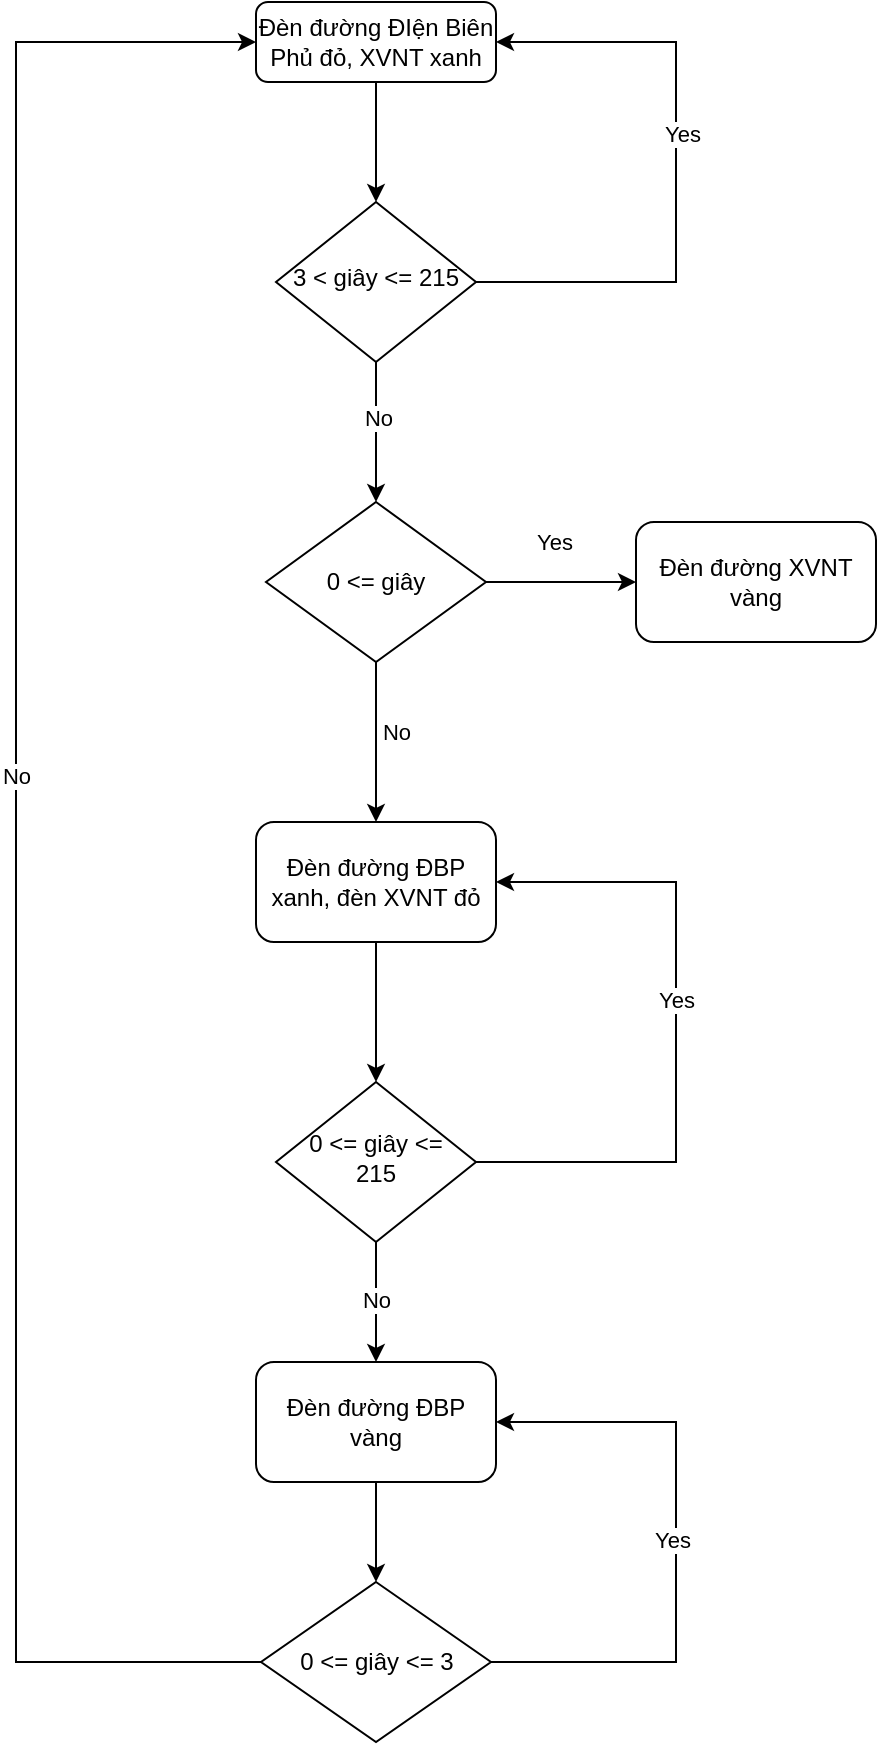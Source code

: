 <mxfile version="24.8.3">
  <diagram id="C5RBs43oDa-KdzZeNtuy" name="Page-1">
    <mxGraphModel dx="1957" dy="1003" grid="1" gridSize="10" guides="1" tooltips="1" connect="1" arrows="1" fold="1" page="1" pageScale="1" pageWidth="827" pageHeight="1169" math="0" shadow="0">
      <root>
        <mxCell id="WIyWlLk6GJQsqaUBKTNV-0" />
        <mxCell id="WIyWlLk6GJQsqaUBKTNV-1" parent="WIyWlLk6GJQsqaUBKTNV-0" />
        <mxCell id="WIyWlLk6GJQsqaUBKTNV-3" value="Đèn đường ĐIện Biên Phủ đỏ, XVNT xanh" style="rounded=1;whiteSpace=wrap;html=1;fontSize=12;glass=0;strokeWidth=1;shadow=0;" parent="WIyWlLk6GJQsqaUBKTNV-1" vertex="1">
          <mxGeometry x="160" y="70" width="120" height="40" as="geometry" />
        </mxCell>
        <mxCell id="WIyWlLk6GJQsqaUBKTNV-6" value="3 &amp;lt; giây &amp;lt;= 215" style="rhombus;whiteSpace=wrap;html=1;shadow=0;fontFamily=Helvetica;fontSize=12;align=center;strokeWidth=1;spacing=6;spacingTop=-4;" parent="WIyWlLk6GJQsqaUBKTNV-1" vertex="1">
          <mxGeometry x="170" y="170" width="100" height="80" as="geometry" />
        </mxCell>
        <mxCell id="oDgfZgr6AozwxmRGZhZa-2" value="" style="edgeStyle=orthogonalEdgeStyle;rounded=0;orthogonalLoop=1;jettySize=auto;html=1;" edge="1" parent="WIyWlLk6GJQsqaUBKTNV-1" source="oDgfZgr6AozwxmRGZhZa-0" target="oDgfZgr6AozwxmRGZhZa-1">
          <mxGeometry relative="1" as="geometry" />
        </mxCell>
        <mxCell id="oDgfZgr6AozwxmRGZhZa-3" value="Yes" style="edgeLabel;html=1;align=center;verticalAlign=middle;resizable=0;points=[];" vertex="1" connectable="0" parent="oDgfZgr6AozwxmRGZhZa-2">
          <mxGeometry x="-0.109" y="-4" relative="1" as="geometry">
            <mxPoint y="-24" as="offset" />
          </mxGeometry>
        </mxCell>
        <mxCell id="oDgfZgr6AozwxmRGZhZa-5" value="" style="edgeStyle=orthogonalEdgeStyle;rounded=0;orthogonalLoop=1;jettySize=auto;html=1;" edge="1" parent="WIyWlLk6GJQsqaUBKTNV-1" source="oDgfZgr6AozwxmRGZhZa-0" target="oDgfZgr6AozwxmRGZhZa-4">
          <mxGeometry relative="1" as="geometry" />
        </mxCell>
        <mxCell id="oDgfZgr6AozwxmRGZhZa-6" value="No" style="edgeLabel;html=1;align=center;verticalAlign=middle;resizable=0;points=[];" vertex="1" connectable="0" parent="oDgfZgr6AozwxmRGZhZa-5">
          <mxGeometry x="-0.132" y="4" relative="1" as="geometry">
            <mxPoint x="6" as="offset" />
          </mxGeometry>
        </mxCell>
        <mxCell id="oDgfZgr6AozwxmRGZhZa-0" value="0 &amp;lt;= giây" style="rhombus;whiteSpace=wrap;html=1;" vertex="1" parent="WIyWlLk6GJQsqaUBKTNV-1">
          <mxGeometry x="165" y="320" width="110" height="80" as="geometry" />
        </mxCell>
        <mxCell id="oDgfZgr6AozwxmRGZhZa-1" value="Đèn đường XVNT vàng" style="rounded=1;whiteSpace=wrap;html=1;" vertex="1" parent="WIyWlLk6GJQsqaUBKTNV-1">
          <mxGeometry x="350" y="330" width="120" height="60" as="geometry" />
        </mxCell>
        <mxCell id="oDgfZgr6AozwxmRGZhZa-23" value="" style="edgeStyle=orthogonalEdgeStyle;rounded=0;orthogonalLoop=1;jettySize=auto;html=1;" edge="1" parent="WIyWlLk6GJQsqaUBKTNV-1" source="oDgfZgr6AozwxmRGZhZa-4" target="oDgfZgr6AozwxmRGZhZa-14">
          <mxGeometry relative="1" as="geometry" />
        </mxCell>
        <mxCell id="oDgfZgr6AozwxmRGZhZa-4" value="Đèn đường ĐBP xanh, đèn XVNT đỏ" style="rounded=1;whiteSpace=wrap;html=1;" vertex="1" parent="WIyWlLk6GJQsqaUBKTNV-1">
          <mxGeometry x="160" y="480" width="120" height="60" as="geometry" />
        </mxCell>
        <mxCell id="oDgfZgr6AozwxmRGZhZa-7" value="" style="endArrow=classic;html=1;rounded=0;" edge="1" parent="WIyWlLk6GJQsqaUBKTNV-1" source="WIyWlLk6GJQsqaUBKTNV-6" target="oDgfZgr6AozwxmRGZhZa-0">
          <mxGeometry width="50" height="50" relative="1" as="geometry">
            <mxPoint x="350" y="470" as="sourcePoint" />
            <mxPoint x="400" y="420" as="targetPoint" />
          </mxGeometry>
        </mxCell>
        <mxCell id="oDgfZgr6AozwxmRGZhZa-11" value="No" style="edgeLabel;html=1;align=center;verticalAlign=middle;resizable=0;points=[];" vertex="1" connectable="0" parent="oDgfZgr6AozwxmRGZhZa-7">
          <mxGeometry x="-0.203" y="1" relative="1" as="geometry">
            <mxPoint as="offset" />
          </mxGeometry>
        </mxCell>
        <mxCell id="oDgfZgr6AozwxmRGZhZa-8" value="" style="endArrow=classic;html=1;rounded=0;" edge="1" parent="WIyWlLk6GJQsqaUBKTNV-1" source="WIyWlLk6GJQsqaUBKTNV-3" target="WIyWlLk6GJQsqaUBKTNV-6">
          <mxGeometry width="50" height="50" relative="1" as="geometry">
            <mxPoint x="230" y="260" as="sourcePoint" />
            <mxPoint x="230" y="330" as="targetPoint" />
          </mxGeometry>
        </mxCell>
        <mxCell id="oDgfZgr6AozwxmRGZhZa-9" value="" style="endArrow=classic;html=1;rounded=0;edgeStyle=elbowEdgeStyle;elbow=vertical;" edge="1" parent="WIyWlLk6GJQsqaUBKTNV-1" source="WIyWlLk6GJQsqaUBKTNV-6" target="WIyWlLk6GJQsqaUBKTNV-3">
          <mxGeometry width="50" height="50" relative="1" as="geometry">
            <mxPoint x="240" y="270" as="sourcePoint" />
            <mxPoint x="240" y="340" as="targetPoint" />
            <Array as="points">
              <mxPoint x="370" y="150" />
            </Array>
          </mxGeometry>
        </mxCell>
        <mxCell id="oDgfZgr6AozwxmRGZhZa-10" value="Yes" style="edgeLabel;html=1;align=center;verticalAlign=middle;resizable=0;points=[];" vertex="1" connectable="0" parent="oDgfZgr6AozwxmRGZhZa-9">
          <mxGeometry x="0.126" y="-3" relative="1" as="geometry">
            <mxPoint as="offset" />
          </mxGeometry>
        </mxCell>
        <mxCell id="oDgfZgr6AozwxmRGZhZa-14" value="0 &amp;lt;= giây &amp;lt;= 215" style="rhombus;whiteSpace=wrap;html=1;shadow=0;fontFamily=Helvetica;fontSize=12;align=center;strokeWidth=1;spacing=6;spacingTop=-4;" vertex="1" parent="WIyWlLk6GJQsqaUBKTNV-1">
          <mxGeometry x="170" y="610" width="100" height="80" as="geometry" />
        </mxCell>
        <mxCell id="oDgfZgr6AozwxmRGZhZa-20" value="" style="endArrow=classic;html=1;rounded=0;" edge="1" parent="WIyWlLk6GJQsqaUBKTNV-1" source="oDgfZgr6AozwxmRGZhZa-14" target="oDgfZgr6AozwxmRGZhZa-27">
          <mxGeometry width="50" height="50" relative="1" as="geometry">
            <mxPoint x="350" y="950" as="sourcePoint" />
            <mxPoint x="220" y="800" as="targetPoint" />
          </mxGeometry>
        </mxCell>
        <mxCell id="oDgfZgr6AozwxmRGZhZa-28" value="No" style="edgeLabel;html=1;align=center;verticalAlign=middle;resizable=0;points=[];" vertex="1" connectable="0" parent="oDgfZgr6AozwxmRGZhZa-20">
          <mxGeometry x="-0.031" y="4" relative="1" as="geometry">
            <mxPoint x="-4" as="offset" />
          </mxGeometry>
        </mxCell>
        <mxCell id="oDgfZgr6AozwxmRGZhZa-25" value="" style="endArrow=classic;html=1;rounded=0;edgeStyle=elbowEdgeStyle;elbow=horizontal;" edge="1" parent="WIyWlLk6GJQsqaUBKTNV-1" source="oDgfZgr6AozwxmRGZhZa-14" target="oDgfZgr6AozwxmRGZhZa-4">
          <mxGeometry width="50" height="50" relative="1" as="geometry">
            <mxPoint x="380" y="650" as="sourcePoint" />
            <mxPoint x="430" y="600" as="targetPoint" />
            <Array as="points">
              <mxPoint x="370" y="600" />
            </Array>
          </mxGeometry>
        </mxCell>
        <mxCell id="oDgfZgr6AozwxmRGZhZa-26" value="Yes" style="edgeLabel;html=1;align=center;verticalAlign=middle;resizable=0;points=[];" vertex="1" connectable="0" parent="oDgfZgr6AozwxmRGZhZa-25">
          <mxGeometry x="0.098" relative="1" as="geometry">
            <mxPoint as="offset" />
          </mxGeometry>
        </mxCell>
        <mxCell id="oDgfZgr6AozwxmRGZhZa-30" value="" style="edgeStyle=orthogonalEdgeStyle;rounded=0;orthogonalLoop=1;jettySize=auto;html=1;" edge="1" parent="WIyWlLk6GJQsqaUBKTNV-1" source="oDgfZgr6AozwxmRGZhZa-27" target="oDgfZgr6AozwxmRGZhZa-29">
          <mxGeometry relative="1" as="geometry" />
        </mxCell>
        <mxCell id="oDgfZgr6AozwxmRGZhZa-27" value="Đèn đường ĐBP vàng" style="rounded=1;whiteSpace=wrap;html=1;" vertex="1" parent="WIyWlLk6GJQsqaUBKTNV-1">
          <mxGeometry x="160" y="750" width="120" height="60" as="geometry" />
        </mxCell>
        <mxCell id="oDgfZgr6AozwxmRGZhZa-29" value="0 &amp;lt;= giây &amp;lt;= 3" style="rhombus;whiteSpace=wrap;html=1;" vertex="1" parent="WIyWlLk6GJQsqaUBKTNV-1">
          <mxGeometry x="162.5" y="860" width="115" height="80" as="geometry" />
        </mxCell>
        <mxCell id="oDgfZgr6AozwxmRGZhZa-34" value="" style="endArrow=classic;html=1;rounded=0;edgeStyle=elbowEdgeStyle;elbow=vertical;" edge="1" parent="WIyWlLk6GJQsqaUBKTNV-1" source="oDgfZgr6AozwxmRGZhZa-29" target="WIyWlLk6GJQsqaUBKTNV-3">
          <mxGeometry width="50" height="50" relative="1" as="geometry">
            <mxPoint x="450" y="730" as="sourcePoint" />
            <mxPoint x="500" y="680" as="targetPoint" />
            <Array as="points">
              <mxPoint x="40" y="470" />
            </Array>
          </mxGeometry>
        </mxCell>
        <mxCell id="oDgfZgr6AozwxmRGZhZa-35" value="No" style="edgeLabel;html=1;align=center;verticalAlign=middle;resizable=0;points=[];" vertex="1" connectable="0" parent="oDgfZgr6AozwxmRGZhZa-34">
          <mxGeometry x="0.075" relative="1" as="geometry">
            <mxPoint as="offset" />
          </mxGeometry>
        </mxCell>
        <mxCell id="oDgfZgr6AozwxmRGZhZa-36" value="" style="endArrow=classic;html=1;rounded=0;edgeStyle=elbowEdgeStyle;elbow=horizontal;" edge="1" parent="WIyWlLk6GJQsqaUBKTNV-1" source="oDgfZgr6AozwxmRGZhZa-29" target="oDgfZgr6AozwxmRGZhZa-27">
          <mxGeometry width="50" height="50" relative="1" as="geometry">
            <mxPoint x="460" y="650" as="sourcePoint" />
            <mxPoint x="510" y="600" as="targetPoint" />
            <Array as="points">
              <mxPoint x="370" y="835" />
            </Array>
          </mxGeometry>
        </mxCell>
        <mxCell id="oDgfZgr6AozwxmRGZhZa-37" value="Yes" style="edgeLabel;html=1;align=center;verticalAlign=middle;resizable=0;points=[];" vertex="1" connectable="0" parent="oDgfZgr6AozwxmRGZhZa-36">
          <mxGeometry x="0.225" y="2" relative="1" as="geometry">
            <mxPoint y="32" as="offset" />
          </mxGeometry>
        </mxCell>
      </root>
    </mxGraphModel>
  </diagram>
</mxfile>

